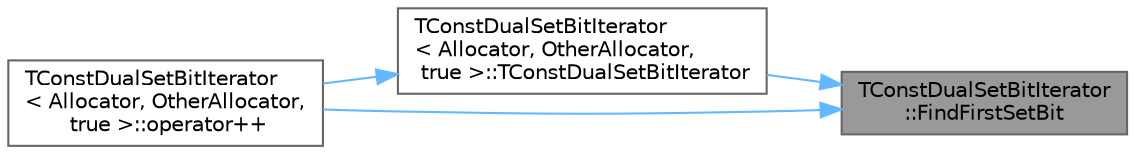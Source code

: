 digraph "TConstDualSetBitIterator::FindFirstSetBit"
{
 // INTERACTIVE_SVG=YES
 // LATEX_PDF_SIZE
  bgcolor="transparent";
  edge [fontname=Helvetica,fontsize=10,labelfontname=Helvetica,labelfontsize=10];
  node [fontname=Helvetica,fontsize=10,shape=box,height=0.2,width=0.4];
  rankdir="RL";
  Node1 [id="Node000001",label="TConstDualSetBitIterator\l::FindFirstSetBit",height=0.2,width=0.4,color="gray40", fillcolor="grey60", style="filled", fontcolor="black",tooltip="Find the first bit that is set in both arrays, starting with the current bit, inclusive."];
  Node1 -> Node2 [id="edge1_Node000001_Node000002",dir="back",color="steelblue1",style="solid",tooltip=" "];
  Node2 [id="Node000002",label="TConstDualSetBitIterator\l\< Allocator, OtherAllocator,\l true \>::TConstDualSetBitIterator",height=0.2,width=0.4,color="grey40", fillcolor="white", style="filled",URL="$db/ddb/classTConstDualSetBitIterator.html#a945b25047f74ed09263c3d8a4a94b98e",tooltip=" "];
  Node2 -> Node3 [id="edge2_Node000002_Node000003",dir="back",color="steelblue1",style="solid",tooltip=" "];
  Node3 [id="Node000003",label="TConstDualSetBitIterator\l\< Allocator, OtherAllocator,\l true \>::operator++",height=0.2,width=0.4,color="grey40", fillcolor="white", style="filled",URL="$db/ddb/classTConstDualSetBitIterator.html#a8f174065a5601e42be8576f71daa1cb4",tooltip=" "];
  Node1 -> Node3 [id="edge3_Node000001_Node000003",dir="back",color="steelblue1",style="solid",tooltip=" "];
}
